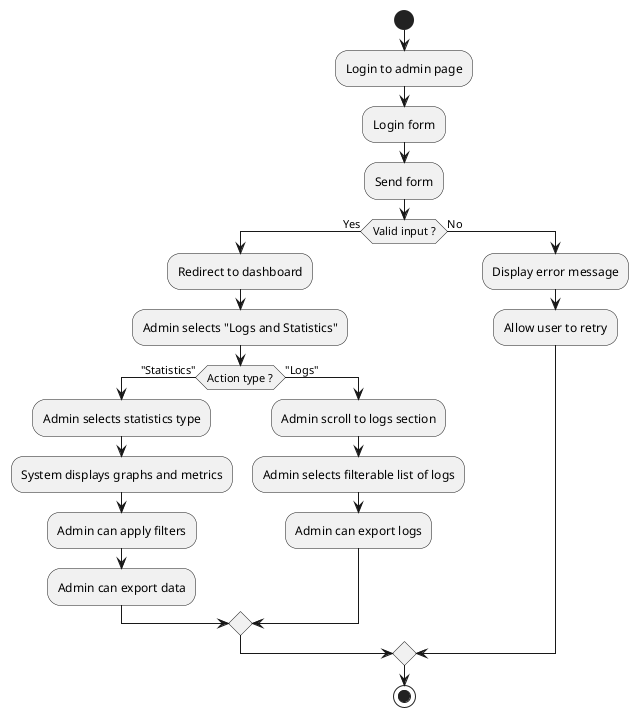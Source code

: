 @startuml ViewLogsAndStatistics

start
:Login to admin page;
:Login form;
:Send form;

if (Valid input ?) then (Yes)
    :Redirect to dashboard;
    :Admin selects "Logs and Statistics";

    if (Action type ?) then ("Statistics")
        :Admin selects statistics type;
        :System displays graphs and metrics;
        :Admin can apply filters;
        :Admin can export data;
    else ("Logs")
        :Admin scroll to logs section;
        :Admin selects filterable list of logs;
        :Admin can export logs;
    endif
else (No)
    :Display error message;
    :Allow user to retry;
endif
stop

@enduml
